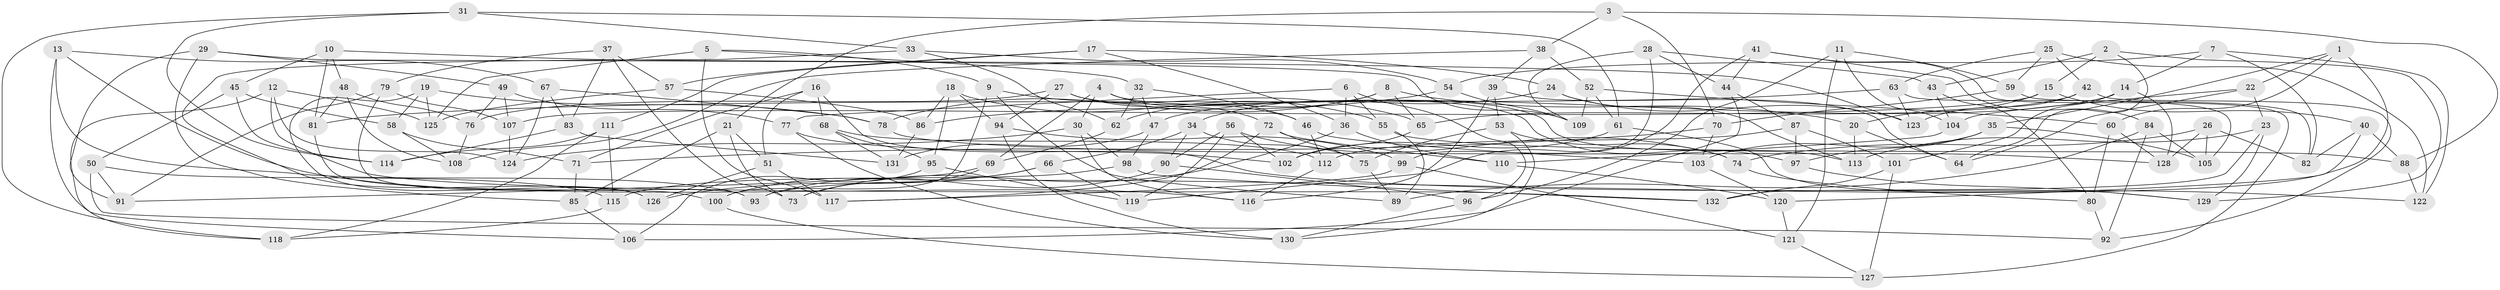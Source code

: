 // Generated by graph-tools (version 1.1) at 2025/56/03/09/25 04:56:45]
// undirected, 132 vertices, 264 edges
graph export_dot {
graph [start="1"]
  node [color=gray90,style=filled];
  1;
  2;
  3;
  4;
  5;
  6;
  7;
  8;
  9;
  10;
  11;
  12;
  13;
  14;
  15;
  16;
  17;
  18;
  19;
  20;
  21;
  22;
  23;
  24;
  25;
  26;
  27;
  28;
  29;
  30;
  31;
  32;
  33;
  34;
  35;
  36;
  37;
  38;
  39;
  40;
  41;
  42;
  43;
  44;
  45;
  46;
  47;
  48;
  49;
  50;
  51;
  52;
  53;
  54;
  55;
  56;
  57;
  58;
  59;
  60;
  61;
  62;
  63;
  64;
  65;
  66;
  67;
  68;
  69;
  70;
  71;
  72;
  73;
  74;
  75;
  76;
  77;
  78;
  79;
  80;
  81;
  82;
  83;
  84;
  85;
  86;
  87;
  88;
  89;
  90;
  91;
  92;
  93;
  94;
  95;
  96;
  97;
  98;
  99;
  100;
  101;
  102;
  103;
  104;
  105;
  106;
  107;
  108;
  109;
  110;
  111;
  112;
  113;
  114;
  115;
  116;
  117;
  118;
  119;
  120;
  121;
  122;
  123;
  124;
  125;
  126;
  127;
  128;
  129;
  130;
  131;
  132;
  1 -- 22;
  1 -- 35;
  1 -- 93;
  1 -- 60;
  2 -- 129;
  2 -- 64;
  2 -- 15;
  2 -- 43;
  3 -- 88;
  3 -- 70;
  3 -- 38;
  3 -- 21;
  4 -- 69;
  4 -- 113;
  4 -- 30;
  4 -- 72;
  5 -- 32;
  5 -- 117;
  5 -- 125;
  5 -- 9;
  6 -- 36;
  6 -- 96;
  6 -- 77;
  6 -- 55;
  7 -- 14;
  7 -- 122;
  7 -- 54;
  7 -- 82;
  8 -- 78;
  8 -- 62;
  8 -- 65;
  8 -- 20;
  9 -- 100;
  9 -- 89;
  9 -- 65;
  10 -- 81;
  10 -- 123;
  10 -- 45;
  10 -- 48;
  11 -- 96;
  11 -- 59;
  11 -- 121;
  11 -- 104;
  12 -- 124;
  12 -- 132;
  12 -- 125;
  12 -- 118;
  13 -- 106;
  13 -- 93;
  13 -- 67;
  13 -- 116;
  14 -- 128;
  14 -- 47;
  14 -- 101;
  15 -- 107;
  15 -- 20;
  15 -- 40;
  16 -- 122;
  16 -- 51;
  16 -- 68;
  16 -- 71;
  17 -- 24;
  17 -- 36;
  17 -- 111;
  17 -- 57;
  18 -- 94;
  18 -- 95;
  18 -- 86;
  18 -- 55;
  19 -- 125;
  19 -- 58;
  19 -- 78;
  19 -- 126;
  20 -- 113;
  20 -- 64;
  21 -- 51;
  21 -- 85;
  21 -- 73;
  22 -- 64;
  22 -- 104;
  22 -- 23;
  23 -- 129;
  23 -- 113;
  23 -- 132;
  24 -- 113;
  24 -- 34;
  24 -- 123;
  25 -- 63;
  25 -- 122;
  25 -- 42;
  25 -- 59;
  26 -- 82;
  26 -- 74;
  26 -- 128;
  26 -- 105;
  27 -- 94;
  27 -- 97;
  27 -- 46;
  27 -- 76;
  28 -- 43;
  28 -- 109;
  28 -- 44;
  28 -- 99;
  29 -- 91;
  29 -- 49;
  29 -- 85;
  29 -- 109;
  30 -- 124;
  30 -- 98;
  30 -- 116;
  31 -- 118;
  31 -- 114;
  31 -- 33;
  31 -- 61;
  32 -- 46;
  32 -- 47;
  32 -- 62;
  33 -- 54;
  33 -- 126;
  33 -- 62;
  34 -- 90;
  34 -- 75;
  34 -- 66;
  35 -- 97;
  35 -- 105;
  35 -- 103;
  36 -- 73;
  36 -- 110;
  37 -- 73;
  37 -- 83;
  37 -- 79;
  37 -- 57;
  38 -- 108;
  38 -- 39;
  38 -- 52;
  39 -- 116;
  39 -- 64;
  39 -- 53;
  40 -- 120;
  40 -- 88;
  40 -- 82;
  41 -- 84;
  41 -- 119;
  41 -- 127;
  41 -- 44;
  42 -- 123;
  42 -- 65;
  42 -- 92;
  43 -- 80;
  43 -- 104;
  44 -- 106;
  44 -- 87;
  45 -- 50;
  45 -- 114;
  45 -- 58;
  46 -- 103;
  46 -- 112;
  47 -- 131;
  47 -- 98;
  48 -- 76;
  48 -- 108;
  48 -- 81;
  49 -- 107;
  49 -- 77;
  49 -- 76;
  50 -- 91;
  50 -- 92;
  50 -- 115;
  51 -- 126;
  51 -- 117;
  52 -- 109;
  52 -- 60;
  52 -- 61;
  53 -- 74;
  53 -- 75;
  53 -- 130;
  54 -- 109;
  54 -- 86;
  55 -- 89;
  55 -- 88;
  56 -- 74;
  56 -- 102;
  56 -- 90;
  56 -- 119;
  57 -- 86;
  57 -- 125;
  58 -- 108;
  58 -- 71;
  59 -- 70;
  59 -- 82;
  60 -- 80;
  60 -- 128;
  61 -- 129;
  61 -- 102;
  62 -- 69;
  63 -- 81;
  63 -- 123;
  63 -- 105;
  65 -- 102;
  66 -- 119;
  66 -- 126;
  66 -- 100;
  67 -- 83;
  67 -- 124;
  67 -- 78;
  68 -- 95;
  68 -- 112;
  68 -- 131;
  69 -- 73;
  69 -- 91;
  70 -- 71;
  70 -- 103;
  71 -- 85;
  72 -- 117;
  72 -- 75;
  72 -- 110;
  74 -- 80;
  75 -- 89;
  76 -- 108;
  77 -- 102;
  77 -- 130;
  78 -- 128;
  79 -- 91;
  79 -- 107;
  79 -- 93;
  80 -- 92;
  81 -- 100;
  83 -- 131;
  83 -- 114;
  84 -- 92;
  84 -- 89;
  84 -- 105;
  85 -- 106;
  86 -- 131;
  87 -- 97;
  87 -- 112;
  87 -- 101;
  88 -- 122;
  90 -- 96;
  90 -- 93;
  94 -- 99;
  94 -- 130;
  95 -- 119;
  95 -- 106;
  96 -- 130;
  97 -- 129;
  98 -- 115;
  98 -- 132;
  99 -- 117;
  99 -- 121;
  100 -- 127;
  101 -- 132;
  101 -- 127;
  103 -- 120;
  104 -- 110;
  107 -- 124;
  110 -- 120;
  111 -- 115;
  111 -- 118;
  111 -- 114;
  112 -- 116;
  115 -- 118;
  120 -- 121;
  121 -- 127;
}
